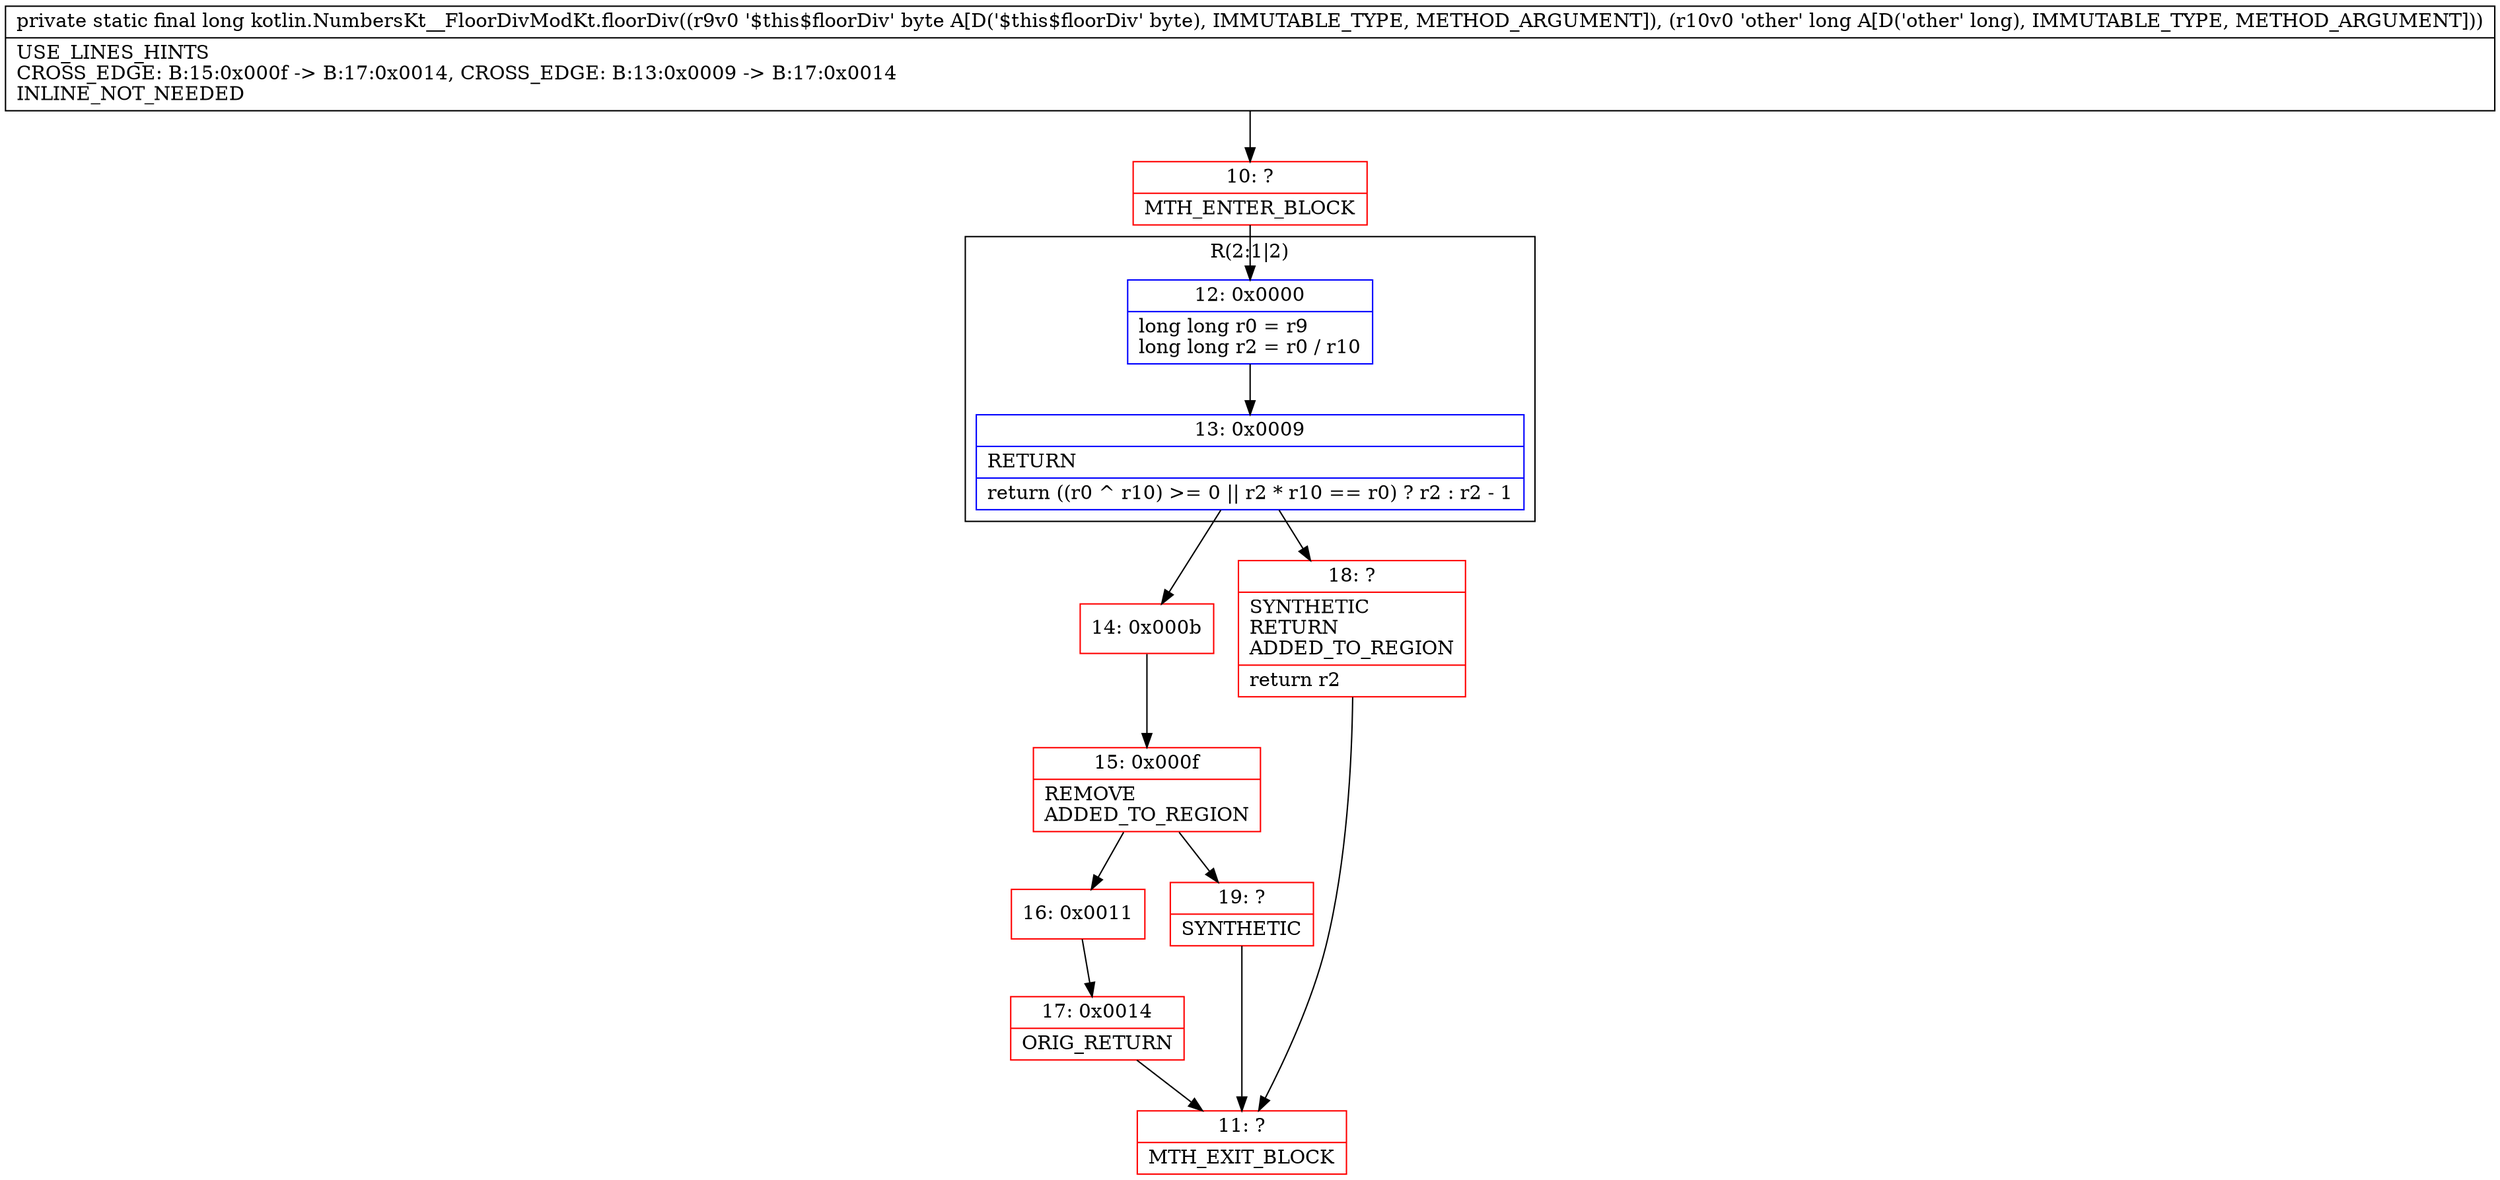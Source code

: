 digraph "CFG forkotlin.NumbersKt__FloorDivModKt.floorDiv(BJ)J" {
subgraph cluster_Region_741964600 {
label = "R(2:1|2)";
node [shape=record,color=blue];
Node_12 [shape=record,label="{12\:\ 0x0000|long long r0 = r9\llong long r2 = r0 \/ r10\l}"];
Node_13 [shape=record,label="{13\:\ 0x0009|RETURN\l|return ((r0 ^ r10) \>= 0 \|\| r2 * r10 == r0) ? r2 : r2 \- 1\l}"];
}
Node_10 [shape=record,color=red,label="{10\:\ ?|MTH_ENTER_BLOCK\l}"];
Node_14 [shape=record,color=red,label="{14\:\ 0x000b}"];
Node_15 [shape=record,color=red,label="{15\:\ 0x000f|REMOVE\lADDED_TO_REGION\l}"];
Node_16 [shape=record,color=red,label="{16\:\ 0x0011}"];
Node_17 [shape=record,color=red,label="{17\:\ 0x0014|ORIG_RETURN\l}"];
Node_11 [shape=record,color=red,label="{11\:\ ?|MTH_EXIT_BLOCK\l}"];
Node_19 [shape=record,color=red,label="{19\:\ ?|SYNTHETIC\l}"];
Node_18 [shape=record,color=red,label="{18\:\ ?|SYNTHETIC\lRETURN\lADDED_TO_REGION\l|return r2\l}"];
MethodNode[shape=record,label="{private static final long kotlin.NumbersKt__FloorDivModKt.floorDiv((r9v0 '$this$floorDiv' byte A[D('$this$floorDiv' byte), IMMUTABLE_TYPE, METHOD_ARGUMENT]), (r10v0 'other' long A[D('other' long), IMMUTABLE_TYPE, METHOD_ARGUMENT]))  | USE_LINES_HINTS\lCROSS_EDGE: B:15:0x000f \-\> B:17:0x0014, CROSS_EDGE: B:13:0x0009 \-\> B:17:0x0014\lINLINE_NOT_NEEDED\l}"];
MethodNode -> Node_10;Node_12 -> Node_13;
Node_13 -> Node_14;
Node_13 -> Node_18;
Node_10 -> Node_12;
Node_14 -> Node_15;
Node_15 -> Node_16;
Node_15 -> Node_19;
Node_16 -> Node_17;
Node_17 -> Node_11;
Node_19 -> Node_11;
Node_18 -> Node_11;
}

